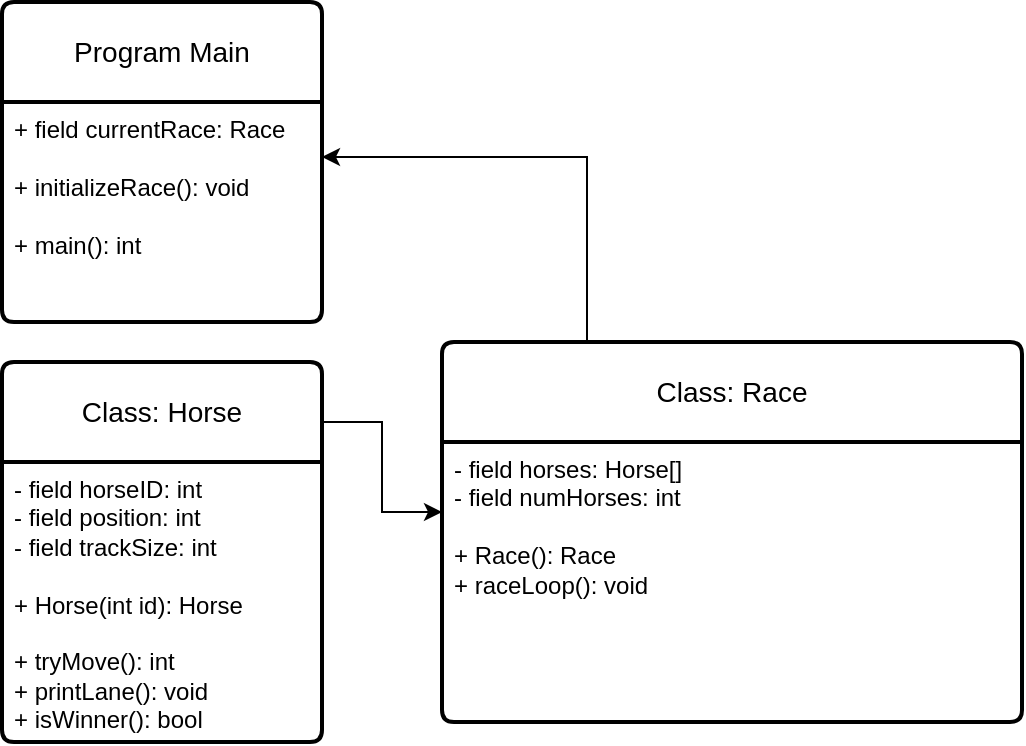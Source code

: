 <mxfile version="28.2.3">
  <diagram name="Page-1" id="FlboFa7aeIOLYqG5yEL5">
    <mxGraphModel dx="1042" dy="520" grid="1" gridSize="10" guides="1" tooltips="1" connect="1" arrows="1" fold="1" page="1" pageScale="1" pageWidth="850" pageHeight="1100" math="0" shadow="0">
      <root>
        <mxCell id="0" />
        <mxCell id="1" parent="0" />
        <mxCell id="Glp4vexbrOhE3sXpnx6G-18" style="edgeStyle=orthogonalEdgeStyle;rounded=0;orthogonalLoop=1;jettySize=auto;html=1;exitX=0.25;exitY=0;exitDx=0;exitDy=0;entryX=1;entryY=0.25;entryDx=0;entryDy=0;" edge="1" parent="1" source="Glp4vexbrOhE3sXpnx6G-8" target="Glp4vexbrOhE3sXpnx6G-17">
          <mxGeometry relative="1" as="geometry" />
        </mxCell>
        <mxCell id="Glp4vexbrOhE3sXpnx6G-8" value="Class: Race" style="swimlane;childLayout=stackLayout;horizontal=1;startSize=50;horizontalStack=0;rounded=1;fontSize=14;fontStyle=0;strokeWidth=2;resizeParent=0;resizeLast=1;shadow=0;dashed=0;align=center;arcSize=4;whiteSpace=wrap;html=1;" vertex="1" parent="1">
          <mxGeometry x="350" y="220" width="290" height="190" as="geometry" />
        </mxCell>
        <mxCell id="Glp4vexbrOhE3sXpnx6G-9" value="&lt;div&gt;- field horses: Horse[]&lt;/div&gt;&lt;div&gt;- field numHorses: int&lt;/div&gt;&lt;div&gt;&lt;br&gt;&lt;/div&gt;&lt;div&gt;+ Race(): Race&lt;/div&gt;&lt;div&gt;+ raceLoop(): void&lt;/div&gt;" style="align=left;strokeColor=none;fillColor=none;spacingLeft=4;spacingRight=4;fontSize=12;verticalAlign=top;resizable=0;rotatable=0;part=1;html=1;whiteSpace=wrap;" vertex="1" parent="Glp4vexbrOhE3sXpnx6G-8">
          <mxGeometry y="50" width="290" height="140" as="geometry" />
        </mxCell>
        <mxCell id="Glp4vexbrOhE3sXpnx6G-10" value="Class: Horse" style="swimlane;childLayout=stackLayout;horizontal=1;startSize=50;horizontalStack=0;rounded=1;fontSize=14;fontStyle=0;strokeWidth=2;resizeParent=0;resizeLast=1;shadow=0;dashed=0;align=center;arcSize=4;whiteSpace=wrap;html=1;" vertex="1" parent="1">
          <mxGeometry x="130" y="230" width="160" height="190" as="geometry" />
        </mxCell>
        <mxCell id="Glp4vexbrOhE3sXpnx6G-11" value="&lt;div&gt;- field horseID: int&lt;/div&gt;&lt;div&gt;- field position: int&lt;/div&gt;&lt;div&gt;- field trackSize: int&lt;/div&gt;&lt;div&gt;&lt;br&gt;&lt;/div&gt;&lt;div&gt;+ Horse(int id): Horse&lt;/div&gt;&lt;div&gt;&lt;br&gt;&lt;/div&gt;&lt;div&gt;+ tryMove(): int&lt;/div&gt;&lt;div&gt;+ printLane(): void&lt;/div&gt;&lt;div&gt;+ isWinner(): bool&lt;/div&gt;" style="align=left;strokeColor=none;fillColor=none;spacingLeft=4;spacingRight=4;fontSize=12;verticalAlign=top;resizable=0;rotatable=0;part=1;html=1;whiteSpace=wrap;" vertex="1" parent="Glp4vexbrOhE3sXpnx6G-10">
          <mxGeometry y="50" width="160" height="140" as="geometry" />
        </mxCell>
        <mxCell id="Glp4vexbrOhE3sXpnx6G-15" style="edgeStyle=orthogonalEdgeStyle;rounded=0;orthogonalLoop=1;jettySize=auto;html=1;exitX=1;exitY=0;exitDx=0;exitDy=0;entryX=0;entryY=0.25;entryDx=0;entryDy=0;" edge="1" parent="1" source="Glp4vexbrOhE3sXpnx6G-11" target="Glp4vexbrOhE3sXpnx6G-9">
          <mxGeometry relative="1" as="geometry" />
        </mxCell>
        <mxCell id="Glp4vexbrOhE3sXpnx6G-16" value="Program Main" style="swimlane;childLayout=stackLayout;horizontal=1;startSize=50;horizontalStack=0;rounded=1;fontSize=14;fontStyle=0;strokeWidth=2;resizeParent=0;resizeLast=1;shadow=0;dashed=0;align=center;arcSize=4;whiteSpace=wrap;html=1;" vertex="1" parent="1">
          <mxGeometry x="130" y="50" width="160" height="160" as="geometry" />
        </mxCell>
        <mxCell id="Glp4vexbrOhE3sXpnx6G-17" value="+ field currentRace: Race&lt;div&gt;&lt;br&gt;&lt;/div&gt;&lt;div&gt;+ initializeRace(): void&lt;/div&gt;&lt;div&gt;&lt;br&gt;&lt;/div&gt;&lt;div&gt;+ main(): int&lt;/div&gt;" style="align=left;strokeColor=none;fillColor=none;spacingLeft=4;spacingRight=4;fontSize=12;verticalAlign=top;resizable=0;rotatable=0;part=1;html=1;whiteSpace=wrap;" vertex="1" parent="Glp4vexbrOhE3sXpnx6G-16">
          <mxGeometry y="50" width="160" height="110" as="geometry" />
        </mxCell>
      </root>
    </mxGraphModel>
  </diagram>
</mxfile>
